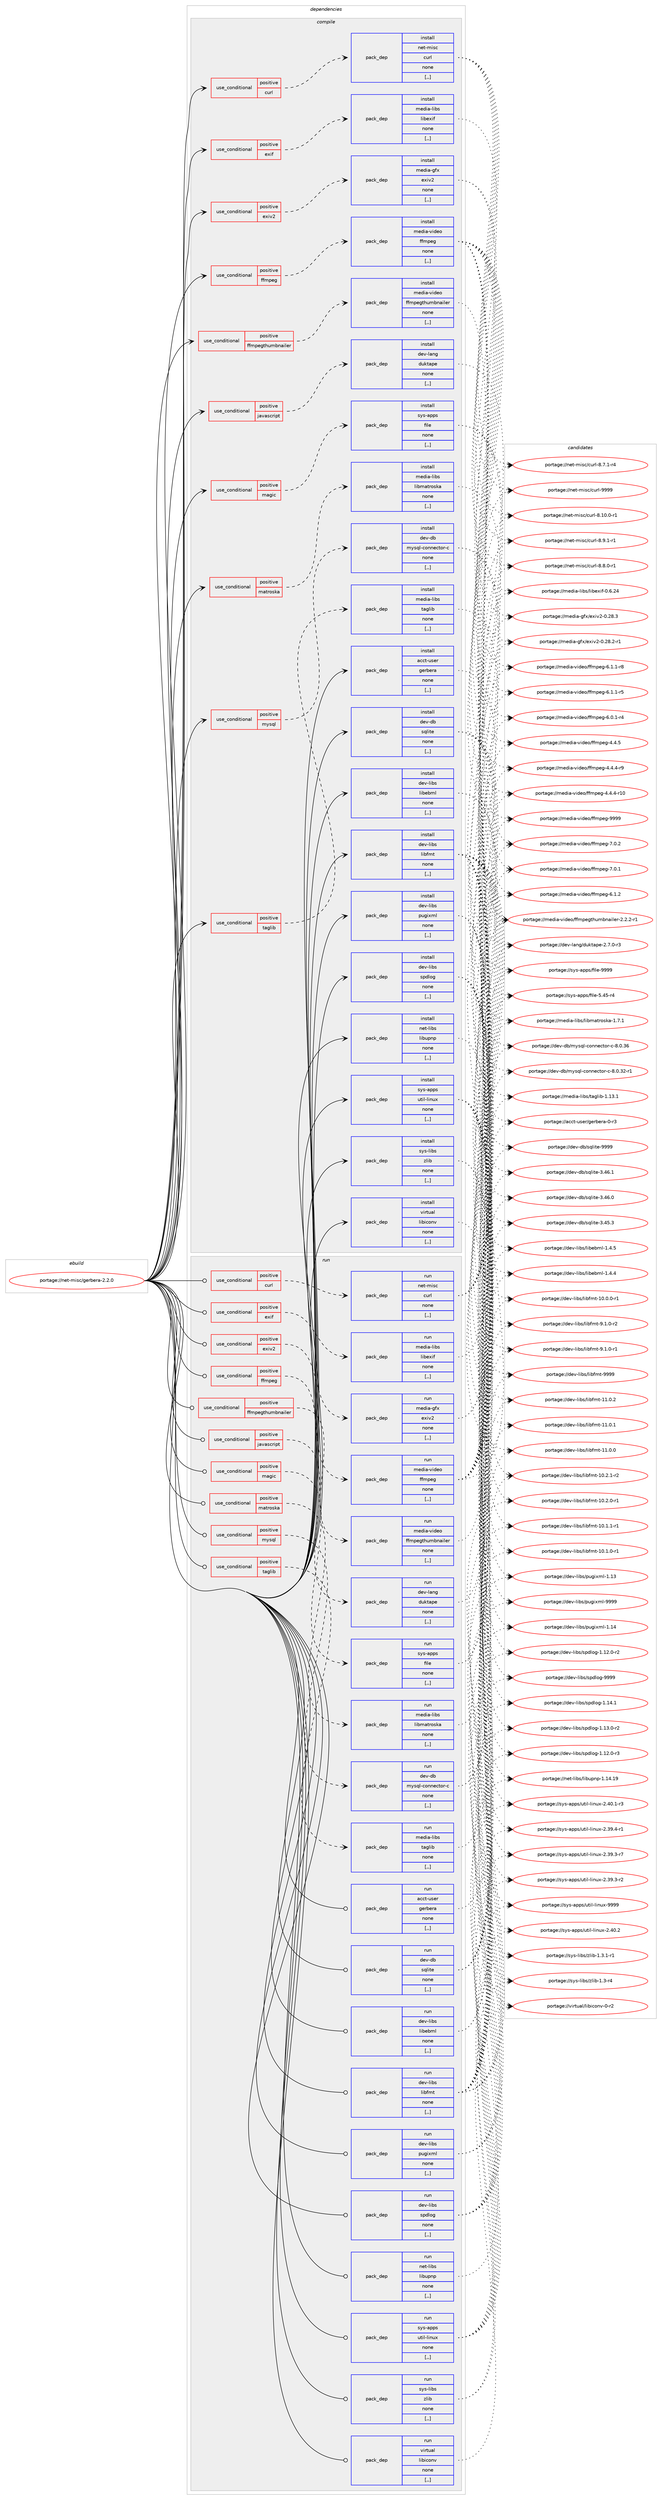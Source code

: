 digraph prolog {

# *************
# Graph options
# *************

newrank=true;
concentrate=true;
compound=true;
graph [rankdir=LR,fontname=Helvetica,fontsize=10,ranksep=1.5];#, ranksep=2.5, nodesep=0.2];
edge  [arrowhead=vee];
node  [fontname=Helvetica,fontsize=10];

# **********
# The ebuild
# **********

subgraph cluster_leftcol {
color=gray;
label=<<i>ebuild</i>>;
id [label="portage://net-misc/gerbera-2.2.0", color=red, width=4, href="../net-misc/gerbera-2.2.0.svg"];
}

# ****************
# The dependencies
# ****************

subgraph cluster_midcol {
color=gray;
label=<<i>dependencies</i>>;
subgraph cluster_compile {
fillcolor="#eeeeee";
style=filled;
label=<<i>compile</i>>;
subgraph cond231213 {
dependency880729 [label=<<TABLE BORDER="0" CELLBORDER="1" CELLSPACING="0" CELLPADDING="4"><TR><TD ROWSPAN="3" CELLPADDING="10">use_conditional</TD></TR><TR><TD>positive</TD></TR><TR><TD>curl</TD></TR></TABLE>>, shape=none, color=red];
subgraph pack643083 {
dependency880730 [label=<<TABLE BORDER="0" CELLBORDER="1" CELLSPACING="0" CELLPADDING="4" WIDTH="220"><TR><TD ROWSPAN="6" CELLPADDING="30">pack_dep</TD></TR><TR><TD WIDTH="110">install</TD></TR><TR><TD>net-misc</TD></TR><TR><TD>curl</TD></TR><TR><TD>none</TD></TR><TR><TD>[,,]</TD></TR></TABLE>>, shape=none, color=blue];
}
dependency880729:e -> dependency880730:w [weight=20,style="dashed",arrowhead="vee"];
}
id:e -> dependency880729:w [weight=20,style="solid",arrowhead="vee"];
subgraph cond231214 {
dependency880731 [label=<<TABLE BORDER="0" CELLBORDER="1" CELLSPACING="0" CELLPADDING="4"><TR><TD ROWSPAN="3" CELLPADDING="10">use_conditional</TD></TR><TR><TD>positive</TD></TR><TR><TD>exif</TD></TR></TABLE>>, shape=none, color=red];
subgraph pack643084 {
dependency880732 [label=<<TABLE BORDER="0" CELLBORDER="1" CELLSPACING="0" CELLPADDING="4" WIDTH="220"><TR><TD ROWSPAN="6" CELLPADDING="30">pack_dep</TD></TR><TR><TD WIDTH="110">install</TD></TR><TR><TD>media-libs</TD></TR><TR><TD>libexif</TD></TR><TR><TD>none</TD></TR><TR><TD>[,,]</TD></TR></TABLE>>, shape=none, color=blue];
}
dependency880731:e -> dependency880732:w [weight=20,style="dashed",arrowhead="vee"];
}
id:e -> dependency880731:w [weight=20,style="solid",arrowhead="vee"];
subgraph cond231215 {
dependency880733 [label=<<TABLE BORDER="0" CELLBORDER="1" CELLSPACING="0" CELLPADDING="4"><TR><TD ROWSPAN="3" CELLPADDING="10">use_conditional</TD></TR><TR><TD>positive</TD></TR><TR><TD>exiv2</TD></TR></TABLE>>, shape=none, color=red];
subgraph pack643085 {
dependency880734 [label=<<TABLE BORDER="0" CELLBORDER="1" CELLSPACING="0" CELLPADDING="4" WIDTH="220"><TR><TD ROWSPAN="6" CELLPADDING="30">pack_dep</TD></TR><TR><TD WIDTH="110">install</TD></TR><TR><TD>media-gfx</TD></TR><TR><TD>exiv2</TD></TR><TR><TD>none</TD></TR><TR><TD>[,,]</TD></TR></TABLE>>, shape=none, color=blue];
}
dependency880733:e -> dependency880734:w [weight=20,style="dashed",arrowhead="vee"];
}
id:e -> dependency880733:w [weight=20,style="solid",arrowhead="vee"];
subgraph cond231216 {
dependency880735 [label=<<TABLE BORDER="0" CELLBORDER="1" CELLSPACING="0" CELLPADDING="4"><TR><TD ROWSPAN="3" CELLPADDING="10">use_conditional</TD></TR><TR><TD>positive</TD></TR><TR><TD>ffmpeg</TD></TR></TABLE>>, shape=none, color=red];
subgraph pack643086 {
dependency880736 [label=<<TABLE BORDER="0" CELLBORDER="1" CELLSPACING="0" CELLPADDING="4" WIDTH="220"><TR><TD ROWSPAN="6" CELLPADDING="30">pack_dep</TD></TR><TR><TD WIDTH="110">install</TD></TR><TR><TD>media-video</TD></TR><TR><TD>ffmpeg</TD></TR><TR><TD>none</TD></TR><TR><TD>[,,]</TD></TR></TABLE>>, shape=none, color=blue];
}
dependency880735:e -> dependency880736:w [weight=20,style="dashed",arrowhead="vee"];
}
id:e -> dependency880735:w [weight=20,style="solid",arrowhead="vee"];
subgraph cond231217 {
dependency880737 [label=<<TABLE BORDER="0" CELLBORDER="1" CELLSPACING="0" CELLPADDING="4"><TR><TD ROWSPAN="3" CELLPADDING="10">use_conditional</TD></TR><TR><TD>positive</TD></TR><TR><TD>ffmpegthumbnailer</TD></TR></TABLE>>, shape=none, color=red];
subgraph pack643087 {
dependency880738 [label=<<TABLE BORDER="0" CELLBORDER="1" CELLSPACING="0" CELLPADDING="4" WIDTH="220"><TR><TD ROWSPAN="6" CELLPADDING="30">pack_dep</TD></TR><TR><TD WIDTH="110">install</TD></TR><TR><TD>media-video</TD></TR><TR><TD>ffmpegthumbnailer</TD></TR><TR><TD>none</TD></TR><TR><TD>[,,]</TD></TR></TABLE>>, shape=none, color=blue];
}
dependency880737:e -> dependency880738:w [weight=20,style="dashed",arrowhead="vee"];
}
id:e -> dependency880737:w [weight=20,style="solid",arrowhead="vee"];
subgraph cond231218 {
dependency880739 [label=<<TABLE BORDER="0" CELLBORDER="1" CELLSPACING="0" CELLPADDING="4"><TR><TD ROWSPAN="3" CELLPADDING="10">use_conditional</TD></TR><TR><TD>positive</TD></TR><TR><TD>javascript</TD></TR></TABLE>>, shape=none, color=red];
subgraph pack643088 {
dependency880740 [label=<<TABLE BORDER="0" CELLBORDER="1" CELLSPACING="0" CELLPADDING="4" WIDTH="220"><TR><TD ROWSPAN="6" CELLPADDING="30">pack_dep</TD></TR><TR><TD WIDTH="110">install</TD></TR><TR><TD>dev-lang</TD></TR><TR><TD>duktape</TD></TR><TR><TD>none</TD></TR><TR><TD>[,,]</TD></TR></TABLE>>, shape=none, color=blue];
}
dependency880739:e -> dependency880740:w [weight=20,style="dashed",arrowhead="vee"];
}
id:e -> dependency880739:w [weight=20,style="solid",arrowhead="vee"];
subgraph cond231219 {
dependency880741 [label=<<TABLE BORDER="0" CELLBORDER="1" CELLSPACING="0" CELLPADDING="4"><TR><TD ROWSPAN="3" CELLPADDING="10">use_conditional</TD></TR><TR><TD>positive</TD></TR><TR><TD>magic</TD></TR></TABLE>>, shape=none, color=red];
subgraph pack643089 {
dependency880742 [label=<<TABLE BORDER="0" CELLBORDER="1" CELLSPACING="0" CELLPADDING="4" WIDTH="220"><TR><TD ROWSPAN="6" CELLPADDING="30">pack_dep</TD></TR><TR><TD WIDTH="110">install</TD></TR><TR><TD>sys-apps</TD></TR><TR><TD>file</TD></TR><TR><TD>none</TD></TR><TR><TD>[,,]</TD></TR></TABLE>>, shape=none, color=blue];
}
dependency880741:e -> dependency880742:w [weight=20,style="dashed",arrowhead="vee"];
}
id:e -> dependency880741:w [weight=20,style="solid",arrowhead="vee"];
subgraph cond231220 {
dependency880743 [label=<<TABLE BORDER="0" CELLBORDER="1" CELLSPACING="0" CELLPADDING="4"><TR><TD ROWSPAN="3" CELLPADDING="10">use_conditional</TD></TR><TR><TD>positive</TD></TR><TR><TD>matroska</TD></TR></TABLE>>, shape=none, color=red];
subgraph pack643090 {
dependency880744 [label=<<TABLE BORDER="0" CELLBORDER="1" CELLSPACING="0" CELLPADDING="4" WIDTH="220"><TR><TD ROWSPAN="6" CELLPADDING="30">pack_dep</TD></TR><TR><TD WIDTH="110">install</TD></TR><TR><TD>media-libs</TD></TR><TR><TD>libmatroska</TD></TR><TR><TD>none</TD></TR><TR><TD>[,,]</TD></TR></TABLE>>, shape=none, color=blue];
}
dependency880743:e -> dependency880744:w [weight=20,style="dashed",arrowhead="vee"];
}
id:e -> dependency880743:w [weight=20,style="solid",arrowhead="vee"];
subgraph cond231221 {
dependency880745 [label=<<TABLE BORDER="0" CELLBORDER="1" CELLSPACING="0" CELLPADDING="4"><TR><TD ROWSPAN="3" CELLPADDING="10">use_conditional</TD></TR><TR><TD>positive</TD></TR><TR><TD>mysql</TD></TR></TABLE>>, shape=none, color=red];
subgraph pack643091 {
dependency880746 [label=<<TABLE BORDER="0" CELLBORDER="1" CELLSPACING="0" CELLPADDING="4" WIDTH="220"><TR><TD ROWSPAN="6" CELLPADDING="30">pack_dep</TD></TR><TR><TD WIDTH="110">install</TD></TR><TR><TD>dev-db</TD></TR><TR><TD>mysql-connector-c</TD></TR><TR><TD>none</TD></TR><TR><TD>[,,]</TD></TR></TABLE>>, shape=none, color=blue];
}
dependency880745:e -> dependency880746:w [weight=20,style="dashed",arrowhead="vee"];
}
id:e -> dependency880745:w [weight=20,style="solid",arrowhead="vee"];
subgraph cond231222 {
dependency880747 [label=<<TABLE BORDER="0" CELLBORDER="1" CELLSPACING="0" CELLPADDING="4"><TR><TD ROWSPAN="3" CELLPADDING="10">use_conditional</TD></TR><TR><TD>positive</TD></TR><TR><TD>taglib</TD></TR></TABLE>>, shape=none, color=red];
subgraph pack643092 {
dependency880748 [label=<<TABLE BORDER="0" CELLBORDER="1" CELLSPACING="0" CELLPADDING="4" WIDTH="220"><TR><TD ROWSPAN="6" CELLPADDING="30">pack_dep</TD></TR><TR><TD WIDTH="110">install</TD></TR><TR><TD>media-libs</TD></TR><TR><TD>taglib</TD></TR><TR><TD>none</TD></TR><TR><TD>[,,]</TD></TR></TABLE>>, shape=none, color=blue];
}
dependency880747:e -> dependency880748:w [weight=20,style="dashed",arrowhead="vee"];
}
id:e -> dependency880747:w [weight=20,style="solid",arrowhead="vee"];
subgraph pack643093 {
dependency880749 [label=<<TABLE BORDER="0" CELLBORDER="1" CELLSPACING="0" CELLPADDING="4" WIDTH="220"><TR><TD ROWSPAN="6" CELLPADDING="30">pack_dep</TD></TR><TR><TD WIDTH="110">install</TD></TR><TR><TD>acct-user</TD></TR><TR><TD>gerbera</TD></TR><TR><TD>none</TD></TR><TR><TD>[,,]</TD></TR></TABLE>>, shape=none, color=blue];
}
id:e -> dependency880749:w [weight=20,style="solid",arrowhead="vee"];
subgraph pack643094 {
dependency880750 [label=<<TABLE BORDER="0" CELLBORDER="1" CELLSPACING="0" CELLPADDING="4" WIDTH="220"><TR><TD ROWSPAN="6" CELLPADDING="30">pack_dep</TD></TR><TR><TD WIDTH="110">install</TD></TR><TR><TD>dev-db</TD></TR><TR><TD>sqlite</TD></TR><TR><TD>none</TD></TR><TR><TD>[,,]</TD></TR></TABLE>>, shape=none, color=blue];
}
id:e -> dependency880750:w [weight=20,style="solid",arrowhead="vee"];
subgraph pack643095 {
dependency880751 [label=<<TABLE BORDER="0" CELLBORDER="1" CELLSPACING="0" CELLPADDING="4" WIDTH="220"><TR><TD ROWSPAN="6" CELLPADDING="30">pack_dep</TD></TR><TR><TD WIDTH="110">install</TD></TR><TR><TD>dev-libs</TD></TR><TR><TD>libebml</TD></TR><TR><TD>none</TD></TR><TR><TD>[,,]</TD></TR></TABLE>>, shape=none, color=blue];
}
id:e -> dependency880751:w [weight=20,style="solid",arrowhead="vee"];
subgraph pack643096 {
dependency880752 [label=<<TABLE BORDER="0" CELLBORDER="1" CELLSPACING="0" CELLPADDING="4" WIDTH="220"><TR><TD ROWSPAN="6" CELLPADDING="30">pack_dep</TD></TR><TR><TD WIDTH="110">install</TD></TR><TR><TD>dev-libs</TD></TR><TR><TD>libfmt</TD></TR><TR><TD>none</TD></TR><TR><TD>[,,]</TD></TR></TABLE>>, shape=none, color=blue];
}
id:e -> dependency880752:w [weight=20,style="solid",arrowhead="vee"];
subgraph pack643097 {
dependency880753 [label=<<TABLE BORDER="0" CELLBORDER="1" CELLSPACING="0" CELLPADDING="4" WIDTH="220"><TR><TD ROWSPAN="6" CELLPADDING="30">pack_dep</TD></TR><TR><TD WIDTH="110">install</TD></TR><TR><TD>dev-libs</TD></TR><TR><TD>pugixml</TD></TR><TR><TD>none</TD></TR><TR><TD>[,,]</TD></TR></TABLE>>, shape=none, color=blue];
}
id:e -> dependency880753:w [weight=20,style="solid",arrowhead="vee"];
subgraph pack643098 {
dependency880754 [label=<<TABLE BORDER="0" CELLBORDER="1" CELLSPACING="0" CELLPADDING="4" WIDTH="220"><TR><TD ROWSPAN="6" CELLPADDING="30">pack_dep</TD></TR><TR><TD WIDTH="110">install</TD></TR><TR><TD>dev-libs</TD></TR><TR><TD>spdlog</TD></TR><TR><TD>none</TD></TR><TR><TD>[,,]</TD></TR></TABLE>>, shape=none, color=blue];
}
id:e -> dependency880754:w [weight=20,style="solid",arrowhead="vee"];
subgraph pack643099 {
dependency880755 [label=<<TABLE BORDER="0" CELLBORDER="1" CELLSPACING="0" CELLPADDING="4" WIDTH="220"><TR><TD ROWSPAN="6" CELLPADDING="30">pack_dep</TD></TR><TR><TD WIDTH="110">install</TD></TR><TR><TD>net-libs</TD></TR><TR><TD>libupnp</TD></TR><TR><TD>none</TD></TR><TR><TD>[,,]</TD></TR></TABLE>>, shape=none, color=blue];
}
id:e -> dependency880755:w [weight=20,style="solid",arrowhead="vee"];
subgraph pack643100 {
dependency880756 [label=<<TABLE BORDER="0" CELLBORDER="1" CELLSPACING="0" CELLPADDING="4" WIDTH="220"><TR><TD ROWSPAN="6" CELLPADDING="30">pack_dep</TD></TR><TR><TD WIDTH="110">install</TD></TR><TR><TD>sys-apps</TD></TR><TR><TD>util-linux</TD></TR><TR><TD>none</TD></TR><TR><TD>[,,]</TD></TR></TABLE>>, shape=none, color=blue];
}
id:e -> dependency880756:w [weight=20,style="solid",arrowhead="vee"];
subgraph pack643101 {
dependency880757 [label=<<TABLE BORDER="0" CELLBORDER="1" CELLSPACING="0" CELLPADDING="4" WIDTH="220"><TR><TD ROWSPAN="6" CELLPADDING="30">pack_dep</TD></TR><TR><TD WIDTH="110">install</TD></TR><TR><TD>sys-libs</TD></TR><TR><TD>zlib</TD></TR><TR><TD>none</TD></TR><TR><TD>[,,]</TD></TR></TABLE>>, shape=none, color=blue];
}
id:e -> dependency880757:w [weight=20,style="solid",arrowhead="vee"];
subgraph pack643102 {
dependency880758 [label=<<TABLE BORDER="0" CELLBORDER="1" CELLSPACING="0" CELLPADDING="4" WIDTH="220"><TR><TD ROWSPAN="6" CELLPADDING="30">pack_dep</TD></TR><TR><TD WIDTH="110">install</TD></TR><TR><TD>virtual</TD></TR><TR><TD>libiconv</TD></TR><TR><TD>none</TD></TR><TR><TD>[,,]</TD></TR></TABLE>>, shape=none, color=blue];
}
id:e -> dependency880758:w [weight=20,style="solid",arrowhead="vee"];
}
subgraph cluster_compileandrun {
fillcolor="#eeeeee";
style=filled;
label=<<i>compile and run</i>>;
}
subgraph cluster_run {
fillcolor="#eeeeee";
style=filled;
label=<<i>run</i>>;
subgraph cond231223 {
dependency880759 [label=<<TABLE BORDER="0" CELLBORDER="1" CELLSPACING="0" CELLPADDING="4"><TR><TD ROWSPAN="3" CELLPADDING="10">use_conditional</TD></TR><TR><TD>positive</TD></TR><TR><TD>curl</TD></TR></TABLE>>, shape=none, color=red];
subgraph pack643103 {
dependency880760 [label=<<TABLE BORDER="0" CELLBORDER="1" CELLSPACING="0" CELLPADDING="4" WIDTH="220"><TR><TD ROWSPAN="6" CELLPADDING="30">pack_dep</TD></TR><TR><TD WIDTH="110">run</TD></TR><TR><TD>net-misc</TD></TR><TR><TD>curl</TD></TR><TR><TD>none</TD></TR><TR><TD>[,,]</TD></TR></TABLE>>, shape=none, color=blue];
}
dependency880759:e -> dependency880760:w [weight=20,style="dashed",arrowhead="vee"];
}
id:e -> dependency880759:w [weight=20,style="solid",arrowhead="odot"];
subgraph cond231224 {
dependency880761 [label=<<TABLE BORDER="0" CELLBORDER="1" CELLSPACING="0" CELLPADDING="4"><TR><TD ROWSPAN="3" CELLPADDING="10">use_conditional</TD></TR><TR><TD>positive</TD></TR><TR><TD>exif</TD></TR></TABLE>>, shape=none, color=red];
subgraph pack643104 {
dependency880762 [label=<<TABLE BORDER="0" CELLBORDER="1" CELLSPACING="0" CELLPADDING="4" WIDTH="220"><TR><TD ROWSPAN="6" CELLPADDING="30">pack_dep</TD></TR><TR><TD WIDTH="110">run</TD></TR><TR><TD>media-libs</TD></TR><TR><TD>libexif</TD></TR><TR><TD>none</TD></TR><TR><TD>[,,]</TD></TR></TABLE>>, shape=none, color=blue];
}
dependency880761:e -> dependency880762:w [weight=20,style="dashed",arrowhead="vee"];
}
id:e -> dependency880761:w [weight=20,style="solid",arrowhead="odot"];
subgraph cond231225 {
dependency880763 [label=<<TABLE BORDER="0" CELLBORDER="1" CELLSPACING="0" CELLPADDING="4"><TR><TD ROWSPAN="3" CELLPADDING="10">use_conditional</TD></TR><TR><TD>positive</TD></TR><TR><TD>exiv2</TD></TR></TABLE>>, shape=none, color=red];
subgraph pack643105 {
dependency880764 [label=<<TABLE BORDER="0" CELLBORDER="1" CELLSPACING="0" CELLPADDING="4" WIDTH="220"><TR><TD ROWSPAN="6" CELLPADDING="30">pack_dep</TD></TR><TR><TD WIDTH="110">run</TD></TR><TR><TD>media-gfx</TD></TR><TR><TD>exiv2</TD></TR><TR><TD>none</TD></TR><TR><TD>[,,]</TD></TR></TABLE>>, shape=none, color=blue];
}
dependency880763:e -> dependency880764:w [weight=20,style="dashed",arrowhead="vee"];
}
id:e -> dependency880763:w [weight=20,style="solid",arrowhead="odot"];
subgraph cond231226 {
dependency880765 [label=<<TABLE BORDER="0" CELLBORDER="1" CELLSPACING="0" CELLPADDING="4"><TR><TD ROWSPAN="3" CELLPADDING="10">use_conditional</TD></TR><TR><TD>positive</TD></TR><TR><TD>ffmpeg</TD></TR></TABLE>>, shape=none, color=red];
subgraph pack643106 {
dependency880766 [label=<<TABLE BORDER="0" CELLBORDER="1" CELLSPACING="0" CELLPADDING="4" WIDTH="220"><TR><TD ROWSPAN="6" CELLPADDING="30">pack_dep</TD></TR><TR><TD WIDTH="110">run</TD></TR><TR><TD>media-video</TD></TR><TR><TD>ffmpeg</TD></TR><TR><TD>none</TD></TR><TR><TD>[,,]</TD></TR></TABLE>>, shape=none, color=blue];
}
dependency880765:e -> dependency880766:w [weight=20,style="dashed",arrowhead="vee"];
}
id:e -> dependency880765:w [weight=20,style="solid",arrowhead="odot"];
subgraph cond231227 {
dependency880767 [label=<<TABLE BORDER="0" CELLBORDER="1" CELLSPACING="0" CELLPADDING="4"><TR><TD ROWSPAN="3" CELLPADDING="10">use_conditional</TD></TR><TR><TD>positive</TD></TR><TR><TD>ffmpegthumbnailer</TD></TR></TABLE>>, shape=none, color=red];
subgraph pack643107 {
dependency880768 [label=<<TABLE BORDER="0" CELLBORDER="1" CELLSPACING="0" CELLPADDING="4" WIDTH="220"><TR><TD ROWSPAN="6" CELLPADDING="30">pack_dep</TD></TR><TR><TD WIDTH="110">run</TD></TR><TR><TD>media-video</TD></TR><TR><TD>ffmpegthumbnailer</TD></TR><TR><TD>none</TD></TR><TR><TD>[,,]</TD></TR></TABLE>>, shape=none, color=blue];
}
dependency880767:e -> dependency880768:w [weight=20,style="dashed",arrowhead="vee"];
}
id:e -> dependency880767:w [weight=20,style="solid",arrowhead="odot"];
subgraph cond231228 {
dependency880769 [label=<<TABLE BORDER="0" CELLBORDER="1" CELLSPACING="0" CELLPADDING="4"><TR><TD ROWSPAN="3" CELLPADDING="10">use_conditional</TD></TR><TR><TD>positive</TD></TR><TR><TD>javascript</TD></TR></TABLE>>, shape=none, color=red];
subgraph pack643108 {
dependency880770 [label=<<TABLE BORDER="0" CELLBORDER="1" CELLSPACING="0" CELLPADDING="4" WIDTH="220"><TR><TD ROWSPAN="6" CELLPADDING="30">pack_dep</TD></TR><TR><TD WIDTH="110">run</TD></TR><TR><TD>dev-lang</TD></TR><TR><TD>duktape</TD></TR><TR><TD>none</TD></TR><TR><TD>[,,]</TD></TR></TABLE>>, shape=none, color=blue];
}
dependency880769:e -> dependency880770:w [weight=20,style="dashed",arrowhead="vee"];
}
id:e -> dependency880769:w [weight=20,style="solid",arrowhead="odot"];
subgraph cond231229 {
dependency880771 [label=<<TABLE BORDER="0" CELLBORDER="1" CELLSPACING="0" CELLPADDING="4"><TR><TD ROWSPAN="3" CELLPADDING="10">use_conditional</TD></TR><TR><TD>positive</TD></TR><TR><TD>magic</TD></TR></TABLE>>, shape=none, color=red];
subgraph pack643109 {
dependency880772 [label=<<TABLE BORDER="0" CELLBORDER="1" CELLSPACING="0" CELLPADDING="4" WIDTH="220"><TR><TD ROWSPAN="6" CELLPADDING="30">pack_dep</TD></TR><TR><TD WIDTH="110">run</TD></TR><TR><TD>sys-apps</TD></TR><TR><TD>file</TD></TR><TR><TD>none</TD></TR><TR><TD>[,,]</TD></TR></TABLE>>, shape=none, color=blue];
}
dependency880771:e -> dependency880772:w [weight=20,style="dashed",arrowhead="vee"];
}
id:e -> dependency880771:w [weight=20,style="solid",arrowhead="odot"];
subgraph cond231230 {
dependency880773 [label=<<TABLE BORDER="0" CELLBORDER="1" CELLSPACING="0" CELLPADDING="4"><TR><TD ROWSPAN="3" CELLPADDING="10">use_conditional</TD></TR><TR><TD>positive</TD></TR><TR><TD>matroska</TD></TR></TABLE>>, shape=none, color=red];
subgraph pack643110 {
dependency880774 [label=<<TABLE BORDER="0" CELLBORDER="1" CELLSPACING="0" CELLPADDING="4" WIDTH="220"><TR><TD ROWSPAN="6" CELLPADDING="30">pack_dep</TD></TR><TR><TD WIDTH="110">run</TD></TR><TR><TD>media-libs</TD></TR><TR><TD>libmatroska</TD></TR><TR><TD>none</TD></TR><TR><TD>[,,]</TD></TR></TABLE>>, shape=none, color=blue];
}
dependency880773:e -> dependency880774:w [weight=20,style="dashed",arrowhead="vee"];
}
id:e -> dependency880773:w [weight=20,style="solid",arrowhead="odot"];
subgraph cond231231 {
dependency880775 [label=<<TABLE BORDER="0" CELLBORDER="1" CELLSPACING="0" CELLPADDING="4"><TR><TD ROWSPAN="3" CELLPADDING="10">use_conditional</TD></TR><TR><TD>positive</TD></TR><TR><TD>mysql</TD></TR></TABLE>>, shape=none, color=red];
subgraph pack643111 {
dependency880776 [label=<<TABLE BORDER="0" CELLBORDER="1" CELLSPACING="0" CELLPADDING="4" WIDTH="220"><TR><TD ROWSPAN="6" CELLPADDING="30">pack_dep</TD></TR><TR><TD WIDTH="110">run</TD></TR><TR><TD>dev-db</TD></TR><TR><TD>mysql-connector-c</TD></TR><TR><TD>none</TD></TR><TR><TD>[,,]</TD></TR></TABLE>>, shape=none, color=blue];
}
dependency880775:e -> dependency880776:w [weight=20,style="dashed",arrowhead="vee"];
}
id:e -> dependency880775:w [weight=20,style="solid",arrowhead="odot"];
subgraph cond231232 {
dependency880777 [label=<<TABLE BORDER="0" CELLBORDER="1" CELLSPACING="0" CELLPADDING="4"><TR><TD ROWSPAN="3" CELLPADDING="10">use_conditional</TD></TR><TR><TD>positive</TD></TR><TR><TD>taglib</TD></TR></TABLE>>, shape=none, color=red];
subgraph pack643112 {
dependency880778 [label=<<TABLE BORDER="0" CELLBORDER="1" CELLSPACING="0" CELLPADDING="4" WIDTH="220"><TR><TD ROWSPAN="6" CELLPADDING="30">pack_dep</TD></TR><TR><TD WIDTH="110">run</TD></TR><TR><TD>media-libs</TD></TR><TR><TD>taglib</TD></TR><TR><TD>none</TD></TR><TR><TD>[,,]</TD></TR></TABLE>>, shape=none, color=blue];
}
dependency880777:e -> dependency880778:w [weight=20,style="dashed",arrowhead="vee"];
}
id:e -> dependency880777:w [weight=20,style="solid",arrowhead="odot"];
subgraph pack643113 {
dependency880779 [label=<<TABLE BORDER="0" CELLBORDER="1" CELLSPACING="0" CELLPADDING="4" WIDTH="220"><TR><TD ROWSPAN="6" CELLPADDING="30">pack_dep</TD></TR><TR><TD WIDTH="110">run</TD></TR><TR><TD>acct-user</TD></TR><TR><TD>gerbera</TD></TR><TR><TD>none</TD></TR><TR><TD>[,,]</TD></TR></TABLE>>, shape=none, color=blue];
}
id:e -> dependency880779:w [weight=20,style="solid",arrowhead="odot"];
subgraph pack643114 {
dependency880780 [label=<<TABLE BORDER="0" CELLBORDER="1" CELLSPACING="0" CELLPADDING="4" WIDTH="220"><TR><TD ROWSPAN="6" CELLPADDING="30">pack_dep</TD></TR><TR><TD WIDTH="110">run</TD></TR><TR><TD>dev-db</TD></TR><TR><TD>sqlite</TD></TR><TR><TD>none</TD></TR><TR><TD>[,,]</TD></TR></TABLE>>, shape=none, color=blue];
}
id:e -> dependency880780:w [weight=20,style="solid",arrowhead="odot"];
subgraph pack643115 {
dependency880781 [label=<<TABLE BORDER="0" CELLBORDER="1" CELLSPACING="0" CELLPADDING="4" WIDTH="220"><TR><TD ROWSPAN="6" CELLPADDING="30">pack_dep</TD></TR><TR><TD WIDTH="110">run</TD></TR><TR><TD>dev-libs</TD></TR><TR><TD>libebml</TD></TR><TR><TD>none</TD></TR><TR><TD>[,,]</TD></TR></TABLE>>, shape=none, color=blue];
}
id:e -> dependency880781:w [weight=20,style="solid",arrowhead="odot"];
subgraph pack643116 {
dependency880782 [label=<<TABLE BORDER="0" CELLBORDER="1" CELLSPACING="0" CELLPADDING="4" WIDTH="220"><TR><TD ROWSPAN="6" CELLPADDING="30">pack_dep</TD></TR><TR><TD WIDTH="110">run</TD></TR><TR><TD>dev-libs</TD></TR><TR><TD>libfmt</TD></TR><TR><TD>none</TD></TR><TR><TD>[,,]</TD></TR></TABLE>>, shape=none, color=blue];
}
id:e -> dependency880782:w [weight=20,style="solid",arrowhead="odot"];
subgraph pack643117 {
dependency880783 [label=<<TABLE BORDER="0" CELLBORDER="1" CELLSPACING="0" CELLPADDING="4" WIDTH="220"><TR><TD ROWSPAN="6" CELLPADDING="30">pack_dep</TD></TR><TR><TD WIDTH="110">run</TD></TR><TR><TD>dev-libs</TD></TR><TR><TD>pugixml</TD></TR><TR><TD>none</TD></TR><TR><TD>[,,]</TD></TR></TABLE>>, shape=none, color=blue];
}
id:e -> dependency880783:w [weight=20,style="solid",arrowhead="odot"];
subgraph pack643118 {
dependency880784 [label=<<TABLE BORDER="0" CELLBORDER="1" CELLSPACING="0" CELLPADDING="4" WIDTH="220"><TR><TD ROWSPAN="6" CELLPADDING="30">pack_dep</TD></TR><TR><TD WIDTH="110">run</TD></TR><TR><TD>dev-libs</TD></TR><TR><TD>spdlog</TD></TR><TR><TD>none</TD></TR><TR><TD>[,,]</TD></TR></TABLE>>, shape=none, color=blue];
}
id:e -> dependency880784:w [weight=20,style="solid",arrowhead="odot"];
subgraph pack643119 {
dependency880785 [label=<<TABLE BORDER="0" CELLBORDER="1" CELLSPACING="0" CELLPADDING="4" WIDTH="220"><TR><TD ROWSPAN="6" CELLPADDING="30">pack_dep</TD></TR><TR><TD WIDTH="110">run</TD></TR><TR><TD>net-libs</TD></TR><TR><TD>libupnp</TD></TR><TR><TD>none</TD></TR><TR><TD>[,,]</TD></TR></TABLE>>, shape=none, color=blue];
}
id:e -> dependency880785:w [weight=20,style="solid",arrowhead="odot"];
subgraph pack643120 {
dependency880786 [label=<<TABLE BORDER="0" CELLBORDER="1" CELLSPACING="0" CELLPADDING="4" WIDTH="220"><TR><TD ROWSPAN="6" CELLPADDING="30">pack_dep</TD></TR><TR><TD WIDTH="110">run</TD></TR><TR><TD>sys-apps</TD></TR><TR><TD>util-linux</TD></TR><TR><TD>none</TD></TR><TR><TD>[,,]</TD></TR></TABLE>>, shape=none, color=blue];
}
id:e -> dependency880786:w [weight=20,style="solid",arrowhead="odot"];
subgraph pack643121 {
dependency880787 [label=<<TABLE BORDER="0" CELLBORDER="1" CELLSPACING="0" CELLPADDING="4" WIDTH="220"><TR><TD ROWSPAN="6" CELLPADDING="30">pack_dep</TD></TR><TR><TD WIDTH="110">run</TD></TR><TR><TD>sys-libs</TD></TR><TR><TD>zlib</TD></TR><TR><TD>none</TD></TR><TR><TD>[,,]</TD></TR></TABLE>>, shape=none, color=blue];
}
id:e -> dependency880787:w [weight=20,style="solid",arrowhead="odot"];
subgraph pack643122 {
dependency880788 [label=<<TABLE BORDER="0" CELLBORDER="1" CELLSPACING="0" CELLPADDING="4" WIDTH="220"><TR><TD ROWSPAN="6" CELLPADDING="30">pack_dep</TD></TR><TR><TD WIDTH="110">run</TD></TR><TR><TD>virtual</TD></TR><TR><TD>libiconv</TD></TR><TR><TD>none</TD></TR><TR><TD>[,,]</TD></TR></TABLE>>, shape=none, color=blue];
}
id:e -> dependency880788:w [weight=20,style="solid",arrowhead="odot"];
}
}

# **************
# The candidates
# **************

subgraph cluster_choices {
rank=same;
color=gray;
label=<<i>candidates</i>>;

subgraph choice643083 {
color=black;
nodesep=1;
choice110101116451091051159947991171141084557575757 [label="portage://net-misc/curl-9999", color=red, width=4,href="../net-misc/curl-9999.svg"];
choice11010111645109105115994799117114108455646494846484511449 [label="portage://net-misc/curl-8.10.0-r1", color=red, width=4,href="../net-misc/curl-8.10.0-r1.svg"];
choice110101116451091051159947991171141084556465746494511449 [label="portage://net-misc/curl-8.9.1-r1", color=red, width=4,href="../net-misc/curl-8.9.1-r1.svg"];
choice110101116451091051159947991171141084556465646484511449 [label="portage://net-misc/curl-8.8.0-r1", color=red, width=4,href="../net-misc/curl-8.8.0-r1.svg"];
choice110101116451091051159947991171141084556465546494511452 [label="portage://net-misc/curl-8.7.1-r4", color=red, width=4,href="../net-misc/curl-8.7.1-r4.svg"];
dependency880730:e -> choice110101116451091051159947991171141084557575757:w [style=dotted,weight="100"];
dependency880730:e -> choice11010111645109105115994799117114108455646494846484511449:w [style=dotted,weight="100"];
dependency880730:e -> choice110101116451091051159947991171141084556465746494511449:w [style=dotted,weight="100"];
dependency880730:e -> choice110101116451091051159947991171141084556465646484511449:w [style=dotted,weight="100"];
dependency880730:e -> choice110101116451091051159947991171141084556465546494511452:w [style=dotted,weight="100"];
}
subgraph choice643084 {
color=black;
nodesep=1;
choice109101100105974510810598115471081059810112010510245484654465052 [label="portage://media-libs/libexif-0.6.24", color=red, width=4,href="../media-libs/libexif-0.6.24.svg"];
dependency880732:e -> choice109101100105974510810598115471081059810112010510245484654465052:w [style=dotted,weight="100"];
}
subgraph choice643085 {
color=black;
nodesep=1;
choice1091011001059745103102120471011201051185045484650564651 [label="portage://media-gfx/exiv2-0.28.3", color=red, width=4,href="../media-gfx/exiv2-0.28.3.svg"];
choice10910110010597451031021204710112010511850454846505646504511449 [label="portage://media-gfx/exiv2-0.28.2-r1", color=red, width=4,href="../media-gfx/exiv2-0.28.2-r1.svg"];
dependency880734:e -> choice1091011001059745103102120471011201051185045484650564651:w [style=dotted,weight="100"];
dependency880734:e -> choice10910110010597451031021204710112010511850454846505646504511449:w [style=dotted,weight="100"];
}
subgraph choice643086 {
color=black;
nodesep=1;
choice1091011001059745118105100101111471021021091121011034557575757 [label="portage://media-video/ffmpeg-9999", color=red, width=4,href="../media-video/ffmpeg-9999.svg"];
choice109101100105974511810510010111147102102109112101103455546484650 [label="portage://media-video/ffmpeg-7.0.2", color=red, width=4,href="../media-video/ffmpeg-7.0.2.svg"];
choice109101100105974511810510010111147102102109112101103455546484649 [label="portage://media-video/ffmpeg-7.0.1", color=red, width=4,href="../media-video/ffmpeg-7.0.1.svg"];
choice109101100105974511810510010111147102102109112101103455446494650 [label="portage://media-video/ffmpeg-6.1.2", color=red, width=4,href="../media-video/ffmpeg-6.1.2.svg"];
choice1091011001059745118105100101111471021021091121011034554464946494511456 [label="portage://media-video/ffmpeg-6.1.1-r8", color=red, width=4,href="../media-video/ffmpeg-6.1.1-r8.svg"];
choice1091011001059745118105100101111471021021091121011034554464946494511453 [label="portage://media-video/ffmpeg-6.1.1-r5", color=red, width=4,href="../media-video/ffmpeg-6.1.1-r5.svg"];
choice1091011001059745118105100101111471021021091121011034554464846494511452 [label="portage://media-video/ffmpeg-6.0.1-r4", color=red, width=4,href="../media-video/ffmpeg-6.0.1-r4.svg"];
choice109101100105974511810510010111147102102109112101103455246524653 [label="portage://media-video/ffmpeg-4.4.5", color=red, width=4,href="../media-video/ffmpeg-4.4.5.svg"];
choice1091011001059745118105100101111471021021091121011034552465246524511457 [label="portage://media-video/ffmpeg-4.4.4-r9", color=red, width=4,href="../media-video/ffmpeg-4.4.4-r9.svg"];
choice109101100105974511810510010111147102102109112101103455246524652451144948 [label="portage://media-video/ffmpeg-4.4.4-r10", color=red, width=4,href="../media-video/ffmpeg-4.4.4-r10.svg"];
dependency880736:e -> choice1091011001059745118105100101111471021021091121011034557575757:w [style=dotted,weight="100"];
dependency880736:e -> choice109101100105974511810510010111147102102109112101103455546484650:w [style=dotted,weight="100"];
dependency880736:e -> choice109101100105974511810510010111147102102109112101103455546484649:w [style=dotted,weight="100"];
dependency880736:e -> choice109101100105974511810510010111147102102109112101103455446494650:w [style=dotted,weight="100"];
dependency880736:e -> choice1091011001059745118105100101111471021021091121011034554464946494511456:w [style=dotted,weight="100"];
dependency880736:e -> choice1091011001059745118105100101111471021021091121011034554464946494511453:w [style=dotted,weight="100"];
dependency880736:e -> choice1091011001059745118105100101111471021021091121011034554464846494511452:w [style=dotted,weight="100"];
dependency880736:e -> choice109101100105974511810510010111147102102109112101103455246524653:w [style=dotted,weight="100"];
dependency880736:e -> choice1091011001059745118105100101111471021021091121011034552465246524511457:w [style=dotted,weight="100"];
dependency880736:e -> choice109101100105974511810510010111147102102109112101103455246524652451144948:w [style=dotted,weight="100"];
}
subgraph choice643087 {
color=black;
nodesep=1;
choice10910110010597451181051001011114710210210911210110311610411710998110971051081011144550465046504511449 [label="portage://media-video/ffmpegthumbnailer-2.2.2-r1", color=red, width=4,href="../media-video/ffmpegthumbnailer-2.2.2-r1.svg"];
dependency880738:e -> choice10910110010597451181051001011114710210210911210110311610411710998110971051081011144550465046504511449:w [style=dotted,weight="100"];
}
subgraph choice643088 {
color=black;
nodesep=1;
choice100101118451089711010347100117107116971121014550465546484511451 [label="portage://dev-lang/duktape-2.7.0-r3", color=red, width=4,href="../dev-lang/duktape-2.7.0-r3.svg"];
dependency880740:e -> choice100101118451089711010347100117107116971121014550465546484511451:w [style=dotted,weight="100"];
}
subgraph choice643089 {
color=black;
nodesep=1;
choice1151211154597112112115471021051081014557575757 [label="portage://sys-apps/file-9999", color=red, width=4,href="../sys-apps/file-9999.svg"];
choice11512111545971121121154710210510810145534652534511452 [label="portage://sys-apps/file-5.45-r4", color=red, width=4,href="../sys-apps/file-5.45-r4.svg"];
dependency880742:e -> choice1151211154597112112115471021051081014557575757:w [style=dotted,weight="100"];
dependency880742:e -> choice11512111545971121121154710210510810145534652534511452:w [style=dotted,weight="100"];
}
subgraph choice643090 {
color=black;
nodesep=1;
choice10910110010597451081059811547108105981099711611411111510797454946554649 [label="portage://media-libs/libmatroska-1.7.1", color=red, width=4,href="../media-libs/libmatroska-1.7.1.svg"];
dependency880744:e -> choice10910110010597451081059811547108105981099711611411111510797454946554649:w [style=dotted,weight="100"];
}
subgraph choice643091 {
color=black;
nodesep=1;
choice100101118451009847109121115113108459911111011010199116111114459945564648465154 [label="portage://dev-db/mysql-connector-c-8.0.36", color=red, width=4,href="../dev-db/mysql-connector-c-8.0.36.svg"];
choice1001011184510098471091211151131084599111110110101991161111144599455646484651504511449 [label="portage://dev-db/mysql-connector-c-8.0.32-r1", color=red, width=4,href="../dev-db/mysql-connector-c-8.0.32-r1.svg"];
dependency880746:e -> choice100101118451009847109121115113108459911111011010199116111114459945564648465154:w [style=dotted,weight="100"];
dependency880746:e -> choice1001011184510098471091211151131084599111110110101991161111144599455646484651504511449:w [style=dotted,weight="100"];
}
subgraph choice643092 {
color=black;
nodesep=1;
choice10910110010597451081059811547116971031081059845494649514649 [label="portage://media-libs/taglib-1.13.1", color=red, width=4,href="../media-libs/taglib-1.13.1.svg"];
dependency880748:e -> choice10910110010597451081059811547116971031081059845494649514649:w [style=dotted,weight="100"];
}
subgraph choice643093 {
color=black;
nodesep=1;
choice9799991164511711510111447103101114981011149745484511451 [label="portage://acct-user/gerbera-0-r3", color=red, width=4,href="../acct-user/gerbera-0-r3.svg"];
dependency880749:e -> choice9799991164511711510111447103101114981011149745484511451:w [style=dotted,weight="100"];
}
subgraph choice643094 {
color=black;
nodesep=1;
choice1001011184510098471151131081051161014557575757 [label="portage://dev-db/sqlite-9999", color=red, width=4,href="../dev-db/sqlite-9999.svg"];
choice10010111845100984711511310810511610145514652544649 [label="portage://dev-db/sqlite-3.46.1", color=red, width=4,href="../dev-db/sqlite-3.46.1.svg"];
choice10010111845100984711511310810511610145514652544648 [label="portage://dev-db/sqlite-3.46.0", color=red, width=4,href="../dev-db/sqlite-3.46.0.svg"];
choice10010111845100984711511310810511610145514652534651 [label="portage://dev-db/sqlite-3.45.3", color=red, width=4,href="../dev-db/sqlite-3.45.3.svg"];
dependency880750:e -> choice1001011184510098471151131081051161014557575757:w [style=dotted,weight="100"];
dependency880750:e -> choice10010111845100984711511310810511610145514652544649:w [style=dotted,weight="100"];
dependency880750:e -> choice10010111845100984711511310810511610145514652544648:w [style=dotted,weight="100"];
dependency880750:e -> choice10010111845100984711511310810511610145514652534651:w [style=dotted,weight="100"];
}
subgraph choice643095 {
color=black;
nodesep=1;
choice1001011184510810598115471081059810198109108454946524653 [label="portage://dev-libs/libebml-1.4.5", color=red, width=4,href="../dev-libs/libebml-1.4.5.svg"];
choice1001011184510810598115471081059810198109108454946524652 [label="portage://dev-libs/libebml-1.4.4", color=red, width=4,href="../dev-libs/libebml-1.4.4.svg"];
dependency880751:e -> choice1001011184510810598115471081059810198109108454946524653:w [style=dotted,weight="100"];
dependency880751:e -> choice1001011184510810598115471081059810198109108454946524652:w [style=dotted,weight="100"];
}
subgraph choice643096 {
color=black;
nodesep=1;
choice100101118451081059811547108105981021091164557575757 [label="portage://dev-libs/libfmt-9999", color=red, width=4,href="../dev-libs/libfmt-9999.svg"];
choice1001011184510810598115471081059810210911645494946484650 [label="portage://dev-libs/libfmt-11.0.2", color=red, width=4,href="../dev-libs/libfmt-11.0.2.svg"];
choice1001011184510810598115471081059810210911645494946484649 [label="portage://dev-libs/libfmt-11.0.1", color=red, width=4,href="../dev-libs/libfmt-11.0.1.svg"];
choice1001011184510810598115471081059810210911645494946484648 [label="portage://dev-libs/libfmt-11.0.0", color=red, width=4,href="../dev-libs/libfmt-11.0.0.svg"];
choice10010111845108105981154710810598102109116454948465046494511450 [label="portage://dev-libs/libfmt-10.2.1-r2", color=red, width=4,href="../dev-libs/libfmt-10.2.1-r2.svg"];
choice10010111845108105981154710810598102109116454948465046484511449 [label="portage://dev-libs/libfmt-10.2.0-r1", color=red, width=4,href="../dev-libs/libfmt-10.2.0-r1.svg"];
choice10010111845108105981154710810598102109116454948464946494511449 [label="portage://dev-libs/libfmt-10.1.1-r1", color=red, width=4,href="../dev-libs/libfmt-10.1.1-r1.svg"];
choice10010111845108105981154710810598102109116454948464946484511449 [label="portage://dev-libs/libfmt-10.1.0-r1", color=red, width=4,href="../dev-libs/libfmt-10.1.0-r1.svg"];
choice10010111845108105981154710810598102109116454948464846484511449 [label="portage://dev-libs/libfmt-10.0.0-r1", color=red, width=4,href="../dev-libs/libfmt-10.0.0-r1.svg"];
choice100101118451081059811547108105981021091164557464946484511450 [label="portage://dev-libs/libfmt-9.1.0-r2", color=red, width=4,href="../dev-libs/libfmt-9.1.0-r2.svg"];
choice100101118451081059811547108105981021091164557464946484511449 [label="portage://dev-libs/libfmt-9.1.0-r1", color=red, width=4,href="../dev-libs/libfmt-9.1.0-r1.svg"];
dependency880752:e -> choice100101118451081059811547108105981021091164557575757:w [style=dotted,weight="100"];
dependency880752:e -> choice1001011184510810598115471081059810210911645494946484650:w [style=dotted,weight="100"];
dependency880752:e -> choice1001011184510810598115471081059810210911645494946484649:w [style=dotted,weight="100"];
dependency880752:e -> choice1001011184510810598115471081059810210911645494946484648:w [style=dotted,weight="100"];
dependency880752:e -> choice10010111845108105981154710810598102109116454948465046494511450:w [style=dotted,weight="100"];
dependency880752:e -> choice10010111845108105981154710810598102109116454948465046484511449:w [style=dotted,weight="100"];
dependency880752:e -> choice10010111845108105981154710810598102109116454948464946494511449:w [style=dotted,weight="100"];
dependency880752:e -> choice10010111845108105981154710810598102109116454948464946484511449:w [style=dotted,weight="100"];
dependency880752:e -> choice10010111845108105981154710810598102109116454948464846484511449:w [style=dotted,weight="100"];
dependency880752:e -> choice100101118451081059811547108105981021091164557464946484511450:w [style=dotted,weight="100"];
dependency880752:e -> choice100101118451081059811547108105981021091164557464946484511449:w [style=dotted,weight="100"];
}
subgraph choice643097 {
color=black;
nodesep=1;
choice1001011184510810598115471121171031051201091084557575757 [label="portage://dev-libs/pugixml-9999", color=red, width=4,href="../dev-libs/pugixml-9999.svg"];
choice1001011184510810598115471121171031051201091084549464952 [label="portage://dev-libs/pugixml-1.14", color=red, width=4,href="../dev-libs/pugixml-1.14.svg"];
choice1001011184510810598115471121171031051201091084549464951 [label="portage://dev-libs/pugixml-1.13", color=red, width=4,href="../dev-libs/pugixml-1.13.svg"];
dependency880753:e -> choice1001011184510810598115471121171031051201091084557575757:w [style=dotted,weight="100"];
dependency880753:e -> choice1001011184510810598115471121171031051201091084549464952:w [style=dotted,weight="100"];
dependency880753:e -> choice1001011184510810598115471121171031051201091084549464951:w [style=dotted,weight="100"];
}
subgraph choice643098 {
color=black;
nodesep=1;
choice1001011184510810598115471151121001081111034557575757 [label="portage://dev-libs/spdlog-9999", color=red, width=4,href="../dev-libs/spdlog-9999.svg"];
choice10010111845108105981154711511210010811110345494649524649 [label="portage://dev-libs/spdlog-1.14.1", color=red, width=4,href="../dev-libs/spdlog-1.14.1.svg"];
choice100101118451081059811547115112100108111103454946495146484511450 [label="portage://dev-libs/spdlog-1.13.0-r2", color=red, width=4,href="../dev-libs/spdlog-1.13.0-r2.svg"];
choice100101118451081059811547115112100108111103454946495046484511451 [label="portage://dev-libs/spdlog-1.12.0-r3", color=red, width=4,href="../dev-libs/spdlog-1.12.0-r3.svg"];
choice100101118451081059811547115112100108111103454946495046484511450 [label="portage://dev-libs/spdlog-1.12.0-r2", color=red, width=4,href="../dev-libs/spdlog-1.12.0-r2.svg"];
dependency880754:e -> choice1001011184510810598115471151121001081111034557575757:w [style=dotted,weight="100"];
dependency880754:e -> choice10010111845108105981154711511210010811110345494649524649:w [style=dotted,weight="100"];
dependency880754:e -> choice100101118451081059811547115112100108111103454946495146484511450:w [style=dotted,weight="100"];
dependency880754:e -> choice100101118451081059811547115112100108111103454946495046484511451:w [style=dotted,weight="100"];
dependency880754:e -> choice100101118451081059811547115112100108111103454946495046484511450:w [style=dotted,weight="100"];
}
subgraph choice643099 {
color=black;
nodesep=1;
choice110101116451081059811547108105981171121101124549464952464957 [label="portage://net-libs/libupnp-1.14.19", color=red, width=4,href="../net-libs/libupnp-1.14.19.svg"];
dependency880755:e -> choice110101116451081059811547108105981171121101124549464952464957:w [style=dotted,weight="100"];
}
subgraph choice643100 {
color=black;
nodesep=1;
choice115121115459711211211547117116105108451081051101171204557575757 [label="portage://sys-apps/util-linux-9999", color=red, width=4,href="../sys-apps/util-linux-9999.svg"];
choice1151211154597112112115471171161051084510810511011712045504652484650 [label="portage://sys-apps/util-linux-2.40.2", color=red, width=4,href="../sys-apps/util-linux-2.40.2.svg"];
choice11512111545971121121154711711610510845108105110117120455046524846494511451 [label="portage://sys-apps/util-linux-2.40.1-r3", color=red, width=4,href="../sys-apps/util-linux-2.40.1-r3.svg"];
choice11512111545971121121154711711610510845108105110117120455046515746524511449 [label="portage://sys-apps/util-linux-2.39.4-r1", color=red, width=4,href="../sys-apps/util-linux-2.39.4-r1.svg"];
choice11512111545971121121154711711610510845108105110117120455046515746514511455 [label="portage://sys-apps/util-linux-2.39.3-r7", color=red, width=4,href="../sys-apps/util-linux-2.39.3-r7.svg"];
choice11512111545971121121154711711610510845108105110117120455046515746514511450 [label="portage://sys-apps/util-linux-2.39.3-r2", color=red, width=4,href="../sys-apps/util-linux-2.39.3-r2.svg"];
dependency880756:e -> choice115121115459711211211547117116105108451081051101171204557575757:w [style=dotted,weight="100"];
dependency880756:e -> choice1151211154597112112115471171161051084510810511011712045504652484650:w [style=dotted,weight="100"];
dependency880756:e -> choice11512111545971121121154711711610510845108105110117120455046524846494511451:w [style=dotted,weight="100"];
dependency880756:e -> choice11512111545971121121154711711610510845108105110117120455046515746524511449:w [style=dotted,weight="100"];
dependency880756:e -> choice11512111545971121121154711711610510845108105110117120455046515746514511455:w [style=dotted,weight="100"];
dependency880756:e -> choice11512111545971121121154711711610510845108105110117120455046515746514511450:w [style=dotted,weight="100"];
}
subgraph choice643101 {
color=black;
nodesep=1;
choice115121115451081059811547122108105984549465146494511449 [label="portage://sys-libs/zlib-1.3.1-r1", color=red, width=4,href="../sys-libs/zlib-1.3.1-r1.svg"];
choice11512111545108105981154712210810598454946514511452 [label="portage://sys-libs/zlib-1.3-r4", color=red, width=4,href="../sys-libs/zlib-1.3-r4.svg"];
dependency880757:e -> choice115121115451081059811547122108105984549465146494511449:w [style=dotted,weight="100"];
dependency880757:e -> choice11512111545108105981154712210810598454946514511452:w [style=dotted,weight="100"];
}
subgraph choice643102 {
color=black;
nodesep=1;
choice1181051141161179710847108105981059911111011845484511450 [label="portage://virtual/libiconv-0-r2", color=red, width=4,href="../virtual/libiconv-0-r2.svg"];
dependency880758:e -> choice1181051141161179710847108105981059911111011845484511450:w [style=dotted,weight="100"];
}
subgraph choice643103 {
color=black;
nodesep=1;
choice110101116451091051159947991171141084557575757 [label="portage://net-misc/curl-9999", color=red, width=4,href="../net-misc/curl-9999.svg"];
choice11010111645109105115994799117114108455646494846484511449 [label="portage://net-misc/curl-8.10.0-r1", color=red, width=4,href="../net-misc/curl-8.10.0-r1.svg"];
choice110101116451091051159947991171141084556465746494511449 [label="portage://net-misc/curl-8.9.1-r1", color=red, width=4,href="../net-misc/curl-8.9.1-r1.svg"];
choice110101116451091051159947991171141084556465646484511449 [label="portage://net-misc/curl-8.8.0-r1", color=red, width=4,href="../net-misc/curl-8.8.0-r1.svg"];
choice110101116451091051159947991171141084556465546494511452 [label="portage://net-misc/curl-8.7.1-r4", color=red, width=4,href="../net-misc/curl-8.7.1-r4.svg"];
dependency880760:e -> choice110101116451091051159947991171141084557575757:w [style=dotted,weight="100"];
dependency880760:e -> choice11010111645109105115994799117114108455646494846484511449:w [style=dotted,weight="100"];
dependency880760:e -> choice110101116451091051159947991171141084556465746494511449:w [style=dotted,weight="100"];
dependency880760:e -> choice110101116451091051159947991171141084556465646484511449:w [style=dotted,weight="100"];
dependency880760:e -> choice110101116451091051159947991171141084556465546494511452:w [style=dotted,weight="100"];
}
subgraph choice643104 {
color=black;
nodesep=1;
choice109101100105974510810598115471081059810112010510245484654465052 [label="portage://media-libs/libexif-0.6.24", color=red, width=4,href="../media-libs/libexif-0.6.24.svg"];
dependency880762:e -> choice109101100105974510810598115471081059810112010510245484654465052:w [style=dotted,weight="100"];
}
subgraph choice643105 {
color=black;
nodesep=1;
choice1091011001059745103102120471011201051185045484650564651 [label="portage://media-gfx/exiv2-0.28.3", color=red, width=4,href="../media-gfx/exiv2-0.28.3.svg"];
choice10910110010597451031021204710112010511850454846505646504511449 [label="portage://media-gfx/exiv2-0.28.2-r1", color=red, width=4,href="../media-gfx/exiv2-0.28.2-r1.svg"];
dependency880764:e -> choice1091011001059745103102120471011201051185045484650564651:w [style=dotted,weight="100"];
dependency880764:e -> choice10910110010597451031021204710112010511850454846505646504511449:w [style=dotted,weight="100"];
}
subgraph choice643106 {
color=black;
nodesep=1;
choice1091011001059745118105100101111471021021091121011034557575757 [label="portage://media-video/ffmpeg-9999", color=red, width=4,href="../media-video/ffmpeg-9999.svg"];
choice109101100105974511810510010111147102102109112101103455546484650 [label="portage://media-video/ffmpeg-7.0.2", color=red, width=4,href="../media-video/ffmpeg-7.0.2.svg"];
choice109101100105974511810510010111147102102109112101103455546484649 [label="portage://media-video/ffmpeg-7.0.1", color=red, width=4,href="../media-video/ffmpeg-7.0.1.svg"];
choice109101100105974511810510010111147102102109112101103455446494650 [label="portage://media-video/ffmpeg-6.1.2", color=red, width=4,href="../media-video/ffmpeg-6.1.2.svg"];
choice1091011001059745118105100101111471021021091121011034554464946494511456 [label="portage://media-video/ffmpeg-6.1.1-r8", color=red, width=4,href="../media-video/ffmpeg-6.1.1-r8.svg"];
choice1091011001059745118105100101111471021021091121011034554464946494511453 [label="portage://media-video/ffmpeg-6.1.1-r5", color=red, width=4,href="../media-video/ffmpeg-6.1.1-r5.svg"];
choice1091011001059745118105100101111471021021091121011034554464846494511452 [label="portage://media-video/ffmpeg-6.0.1-r4", color=red, width=4,href="../media-video/ffmpeg-6.0.1-r4.svg"];
choice109101100105974511810510010111147102102109112101103455246524653 [label="portage://media-video/ffmpeg-4.4.5", color=red, width=4,href="../media-video/ffmpeg-4.4.5.svg"];
choice1091011001059745118105100101111471021021091121011034552465246524511457 [label="portage://media-video/ffmpeg-4.4.4-r9", color=red, width=4,href="../media-video/ffmpeg-4.4.4-r9.svg"];
choice109101100105974511810510010111147102102109112101103455246524652451144948 [label="portage://media-video/ffmpeg-4.4.4-r10", color=red, width=4,href="../media-video/ffmpeg-4.4.4-r10.svg"];
dependency880766:e -> choice1091011001059745118105100101111471021021091121011034557575757:w [style=dotted,weight="100"];
dependency880766:e -> choice109101100105974511810510010111147102102109112101103455546484650:w [style=dotted,weight="100"];
dependency880766:e -> choice109101100105974511810510010111147102102109112101103455546484649:w [style=dotted,weight="100"];
dependency880766:e -> choice109101100105974511810510010111147102102109112101103455446494650:w [style=dotted,weight="100"];
dependency880766:e -> choice1091011001059745118105100101111471021021091121011034554464946494511456:w [style=dotted,weight="100"];
dependency880766:e -> choice1091011001059745118105100101111471021021091121011034554464946494511453:w [style=dotted,weight="100"];
dependency880766:e -> choice1091011001059745118105100101111471021021091121011034554464846494511452:w [style=dotted,weight="100"];
dependency880766:e -> choice109101100105974511810510010111147102102109112101103455246524653:w [style=dotted,weight="100"];
dependency880766:e -> choice1091011001059745118105100101111471021021091121011034552465246524511457:w [style=dotted,weight="100"];
dependency880766:e -> choice109101100105974511810510010111147102102109112101103455246524652451144948:w [style=dotted,weight="100"];
}
subgraph choice643107 {
color=black;
nodesep=1;
choice10910110010597451181051001011114710210210911210110311610411710998110971051081011144550465046504511449 [label="portage://media-video/ffmpegthumbnailer-2.2.2-r1", color=red, width=4,href="../media-video/ffmpegthumbnailer-2.2.2-r1.svg"];
dependency880768:e -> choice10910110010597451181051001011114710210210911210110311610411710998110971051081011144550465046504511449:w [style=dotted,weight="100"];
}
subgraph choice643108 {
color=black;
nodesep=1;
choice100101118451089711010347100117107116971121014550465546484511451 [label="portage://dev-lang/duktape-2.7.0-r3", color=red, width=4,href="../dev-lang/duktape-2.7.0-r3.svg"];
dependency880770:e -> choice100101118451089711010347100117107116971121014550465546484511451:w [style=dotted,weight="100"];
}
subgraph choice643109 {
color=black;
nodesep=1;
choice1151211154597112112115471021051081014557575757 [label="portage://sys-apps/file-9999", color=red, width=4,href="../sys-apps/file-9999.svg"];
choice11512111545971121121154710210510810145534652534511452 [label="portage://sys-apps/file-5.45-r4", color=red, width=4,href="../sys-apps/file-5.45-r4.svg"];
dependency880772:e -> choice1151211154597112112115471021051081014557575757:w [style=dotted,weight="100"];
dependency880772:e -> choice11512111545971121121154710210510810145534652534511452:w [style=dotted,weight="100"];
}
subgraph choice643110 {
color=black;
nodesep=1;
choice10910110010597451081059811547108105981099711611411111510797454946554649 [label="portage://media-libs/libmatroska-1.7.1", color=red, width=4,href="../media-libs/libmatroska-1.7.1.svg"];
dependency880774:e -> choice10910110010597451081059811547108105981099711611411111510797454946554649:w [style=dotted,weight="100"];
}
subgraph choice643111 {
color=black;
nodesep=1;
choice100101118451009847109121115113108459911111011010199116111114459945564648465154 [label="portage://dev-db/mysql-connector-c-8.0.36", color=red, width=4,href="../dev-db/mysql-connector-c-8.0.36.svg"];
choice1001011184510098471091211151131084599111110110101991161111144599455646484651504511449 [label="portage://dev-db/mysql-connector-c-8.0.32-r1", color=red, width=4,href="../dev-db/mysql-connector-c-8.0.32-r1.svg"];
dependency880776:e -> choice100101118451009847109121115113108459911111011010199116111114459945564648465154:w [style=dotted,weight="100"];
dependency880776:e -> choice1001011184510098471091211151131084599111110110101991161111144599455646484651504511449:w [style=dotted,weight="100"];
}
subgraph choice643112 {
color=black;
nodesep=1;
choice10910110010597451081059811547116971031081059845494649514649 [label="portage://media-libs/taglib-1.13.1", color=red, width=4,href="../media-libs/taglib-1.13.1.svg"];
dependency880778:e -> choice10910110010597451081059811547116971031081059845494649514649:w [style=dotted,weight="100"];
}
subgraph choice643113 {
color=black;
nodesep=1;
choice9799991164511711510111447103101114981011149745484511451 [label="portage://acct-user/gerbera-0-r3", color=red, width=4,href="../acct-user/gerbera-0-r3.svg"];
dependency880779:e -> choice9799991164511711510111447103101114981011149745484511451:w [style=dotted,weight="100"];
}
subgraph choice643114 {
color=black;
nodesep=1;
choice1001011184510098471151131081051161014557575757 [label="portage://dev-db/sqlite-9999", color=red, width=4,href="../dev-db/sqlite-9999.svg"];
choice10010111845100984711511310810511610145514652544649 [label="portage://dev-db/sqlite-3.46.1", color=red, width=4,href="../dev-db/sqlite-3.46.1.svg"];
choice10010111845100984711511310810511610145514652544648 [label="portage://dev-db/sqlite-3.46.0", color=red, width=4,href="../dev-db/sqlite-3.46.0.svg"];
choice10010111845100984711511310810511610145514652534651 [label="portage://dev-db/sqlite-3.45.3", color=red, width=4,href="../dev-db/sqlite-3.45.3.svg"];
dependency880780:e -> choice1001011184510098471151131081051161014557575757:w [style=dotted,weight="100"];
dependency880780:e -> choice10010111845100984711511310810511610145514652544649:w [style=dotted,weight="100"];
dependency880780:e -> choice10010111845100984711511310810511610145514652544648:w [style=dotted,weight="100"];
dependency880780:e -> choice10010111845100984711511310810511610145514652534651:w [style=dotted,weight="100"];
}
subgraph choice643115 {
color=black;
nodesep=1;
choice1001011184510810598115471081059810198109108454946524653 [label="portage://dev-libs/libebml-1.4.5", color=red, width=4,href="../dev-libs/libebml-1.4.5.svg"];
choice1001011184510810598115471081059810198109108454946524652 [label="portage://dev-libs/libebml-1.4.4", color=red, width=4,href="../dev-libs/libebml-1.4.4.svg"];
dependency880781:e -> choice1001011184510810598115471081059810198109108454946524653:w [style=dotted,weight="100"];
dependency880781:e -> choice1001011184510810598115471081059810198109108454946524652:w [style=dotted,weight="100"];
}
subgraph choice643116 {
color=black;
nodesep=1;
choice100101118451081059811547108105981021091164557575757 [label="portage://dev-libs/libfmt-9999", color=red, width=4,href="../dev-libs/libfmt-9999.svg"];
choice1001011184510810598115471081059810210911645494946484650 [label="portage://dev-libs/libfmt-11.0.2", color=red, width=4,href="../dev-libs/libfmt-11.0.2.svg"];
choice1001011184510810598115471081059810210911645494946484649 [label="portage://dev-libs/libfmt-11.0.1", color=red, width=4,href="../dev-libs/libfmt-11.0.1.svg"];
choice1001011184510810598115471081059810210911645494946484648 [label="portage://dev-libs/libfmt-11.0.0", color=red, width=4,href="../dev-libs/libfmt-11.0.0.svg"];
choice10010111845108105981154710810598102109116454948465046494511450 [label="portage://dev-libs/libfmt-10.2.1-r2", color=red, width=4,href="../dev-libs/libfmt-10.2.1-r2.svg"];
choice10010111845108105981154710810598102109116454948465046484511449 [label="portage://dev-libs/libfmt-10.2.0-r1", color=red, width=4,href="../dev-libs/libfmt-10.2.0-r1.svg"];
choice10010111845108105981154710810598102109116454948464946494511449 [label="portage://dev-libs/libfmt-10.1.1-r1", color=red, width=4,href="../dev-libs/libfmt-10.1.1-r1.svg"];
choice10010111845108105981154710810598102109116454948464946484511449 [label="portage://dev-libs/libfmt-10.1.0-r1", color=red, width=4,href="../dev-libs/libfmt-10.1.0-r1.svg"];
choice10010111845108105981154710810598102109116454948464846484511449 [label="portage://dev-libs/libfmt-10.0.0-r1", color=red, width=4,href="../dev-libs/libfmt-10.0.0-r1.svg"];
choice100101118451081059811547108105981021091164557464946484511450 [label="portage://dev-libs/libfmt-9.1.0-r2", color=red, width=4,href="../dev-libs/libfmt-9.1.0-r2.svg"];
choice100101118451081059811547108105981021091164557464946484511449 [label="portage://dev-libs/libfmt-9.1.0-r1", color=red, width=4,href="../dev-libs/libfmt-9.1.0-r1.svg"];
dependency880782:e -> choice100101118451081059811547108105981021091164557575757:w [style=dotted,weight="100"];
dependency880782:e -> choice1001011184510810598115471081059810210911645494946484650:w [style=dotted,weight="100"];
dependency880782:e -> choice1001011184510810598115471081059810210911645494946484649:w [style=dotted,weight="100"];
dependency880782:e -> choice1001011184510810598115471081059810210911645494946484648:w [style=dotted,weight="100"];
dependency880782:e -> choice10010111845108105981154710810598102109116454948465046494511450:w [style=dotted,weight="100"];
dependency880782:e -> choice10010111845108105981154710810598102109116454948465046484511449:w [style=dotted,weight="100"];
dependency880782:e -> choice10010111845108105981154710810598102109116454948464946494511449:w [style=dotted,weight="100"];
dependency880782:e -> choice10010111845108105981154710810598102109116454948464946484511449:w [style=dotted,weight="100"];
dependency880782:e -> choice10010111845108105981154710810598102109116454948464846484511449:w [style=dotted,weight="100"];
dependency880782:e -> choice100101118451081059811547108105981021091164557464946484511450:w [style=dotted,weight="100"];
dependency880782:e -> choice100101118451081059811547108105981021091164557464946484511449:w [style=dotted,weight="100"];
}
subgraph choice643117 {
color=black;
nodesep=1;
choice1001011184510810598115471121171031051201091084557575757 [label="portage://dev-libs/pugixml-9999", color=red, width=4,href="../dev-libs/pugixml-9999.svg"];
choice1001011184510810598115471121171031051201091084549464952 [label="portage://dev-libs/pugixml-1.14", color=red, width=4,href="../dev-libs/pugixml-1.14.svg"];
choice1001011184510810598115471121171031051201091084549464951 [label="portage://dev-libs/pugixml-1.13", color=red, width=4,href="../dev-libs/pugixml-1.13.svg"];
dependency880783:e -> choice1001011184510810598115471121171031051201091084557575757:w [style=dotted,weight="100"];
dependency880783:e -> choice1001011184510810598115471121171031051201091084549464952:w [style=dotted,weight="100"];
dependency880783:e -> choice1001011184510810598115471121171031051201091084549464951:w [style=dotted,weight="100"];
}
subgraph choice643118 {
color=black;
nodesep=1;
choice1001011184510810598115471151121001081111034557575757 [label="portage://dev-libs/spdlog-9999", color=red, width=4,href="../dev-libs/spdlog-9999.svg"];
choice10010111845108105981154711511210010811110345494649524649 [label="portage://dev-libs/spdlog-1.14.1", color=red, width=4,href="../dev-libs/spdlog-1.14.1.svg"];
choice100101118451081059811547115112100108111103454946495146484511450 [label="portage://dev-libs/spdlog-1.13.0-r2", color=red, width=4,href="../dev-libs/spdlog-1.13.0-r2.svg"];
choice100101118451081059811547115112100108111103454946495046484511451 [label="portage://dev-libs/spdlog-1.12.0-r3", color=red, width=4,href="../dev-libs/spdlog-1.12.0-r3.svg"];
choice100101118451081059811547115112100108111103454946495046484511450 [label="portage://dev-libs/spdlog-1.12.0-r2", color=red, width=4,href="../dev-libs/spdlog-1.12.0-r2.svg"];
dependency880784:e -> choice1001011184510810598115471151121001081111034557575757:w [style=dotted,weight="100"];
dependency880784:e -> choice10010111845108105981154711511210010811110345494649524649:w [style=dotted,weight="100"];
dependency880784:e -> choice100101118451081059811547115112100108111103454946495146484511450:w [style=dotted,weight="100"];
dependency880784:e -> choice100101118451081059811547115112100108111103454946495046484511451:w [style=dotted,weight="100"];
dependency880784:e -> choice100101118451081059811547115112100108111103454946495046484511450:w [style=dotted,weight="100"];
}
subgraph choice643119 {
color=black;
nodesep=1;
choice110101116451081059811547108105981171121101124549464952464957 [label="portage://net-libs/libupnp-1.14.19", color=red, width=4,href="../net-libs/libupnp-1.14.19.svg"];
dependency880785:e -> choice110101116451081059811547108105981171121101124549464952464957:w [style=dotted,weight="100"];
}
subgraph choice643120 {
color=black;
nodesep=1;
choice115121115459711211211547117116105108451081051101171204557575757 [label="portage://sys-apps/util-linux-9999", color=red, width=4,href="../sys-apps/util-linux-9999.svg"];
choice1151211154597112112115471171161051084510810511011712045504652484650 [label="portage://sys-apps/util-linux-2.40.2", color=red, width=4,href="../sys-apps/util-linux-2.40.2.svg"];
choice11512111545971121121154711711610510845108105110117120455046524846494511451 [label="portage://sys-apps/util-linux-2.40.1-r3", color=red, width=4,href="../sys-apps/util-linux-2.40.1-r3.svg"];
choice11512111545971121121154711711610510845108105110117120455046515746524511449 [label="portage://sys-apps/util-linux-2.39.4-r1", color=red, width=4,href="../sys-apps/util-linux-2.39.4-r1.svg"];
choice11512111545971121121154711711610510845108105110117120455046515746514511455 [label="portage://sys-apps/util-linux-2.39.3-r7", color=red, width=4,href="../sys-apps/util-linux-2.39.3-r7.svg"];
choice11512111545971121121154711711610510845108105110117120455046515746514511450 [label="portage://sys-apps/util-linux-2.39.3-r2", color=red, width=4,href="../sys-apps/util-linux-2.39.3-r2.svg"];
dependency880786:e -> choice115121115459711211211547117116105108451081051101171204557575757:w [style=dotted,weight="100"];
dependency880786:e -> choice1151211154597112112115471171161051084510810511011712045504652484650:w [style=dotted,weight="100"];
dependency880786:e -> choice11512111545971121121154711711610510845108105110117120455046524846494511451:w [style=dotted,weight="100"];
dependency880786:e -> choice11512111545971121121154711711610510845108105110117120455046515746524511449:w [style=dotted,weight="100"];
dependency880786:e -> choice11512111545971121121154711711610510845108105110117120455046515746514511455:w [style=dotted,weight="100"];
dependency880786:e -> choice11512111545971121121154711711610510845108105110117120455046515746514511450:w [style=dotted,weight="100"];
}
subgraph choice643121 {
color=black;
nodesep=1;
choice115121115451081059811547122108105984549465146494511449 [label="portage://sys-libs/zlib-1.3.1-r1", color=red, width=4,href="../sys-libs/zlib-1.3.1-r1.svg"];
choice11512111545108105981154712210810598454946514511452 [label="portage://sys-libs/zlib-1.3-r4", color=red, width=4,href="../sys-libs/zlib-1.3-r4.svg"];
dependency880787:e -> choice115121115451081059811547122108105984549465146494511449:w [style=dotted,weight="100"];
dependency880787:e -> choice11512111545108105981154712210810598454946514511452:w [style=dotted,weight="100"];
}
subgraph choice643122 {
color=black;
nodesep=1;
choice1181051141161179710847108105981059911111011845484511450 [label="portage://virtual/libiconv-0-r2", color=red, width=4,href="../virtual/libiconv-0-r2.svg"];
dependency880788:e -> choice1181051141161179710847108105981059911111011845484511450:w [style=dotted,weight="100"];
}
}

}
